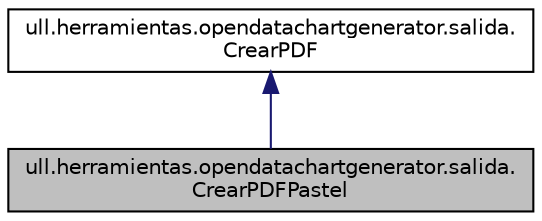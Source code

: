 digraph "ull.herramientas.opendatachartgenerator.salida.CrearPDFPastel"
{
  edge [fontname="Helvetica",fontsize="10",labelfontname="Helvetica",labelfontsize="10"];
  node [fontname="Helvetica",fontsize="10",shape=record];
  Node0 [label="ull.herramientas.opendatachartgenerator.salida.\lCrearPDFPastel",height=0.2,width=0.4,color="black", fillcolor="grey75", style="filled", fontcolor="black"];
  Node1 -> Node0 [dir="back",color="midnightblue",fontsize="10",style="solid"];
  Node1 [label="ull.herramientas.opendatachartgenerator.salida.\lCrearPDF",height=0.2,width=0.4,color="black", fillcolor="white", style="filled",URL="$classull_1_1herramientas_1_1opendatachartgenerator_1_1salida_1_1_crear_p_d_f.html",tooltip="Clase abstracta utilizada imprimir en un documento pdf esta clase será común a todas las clases de cr..."];
}
